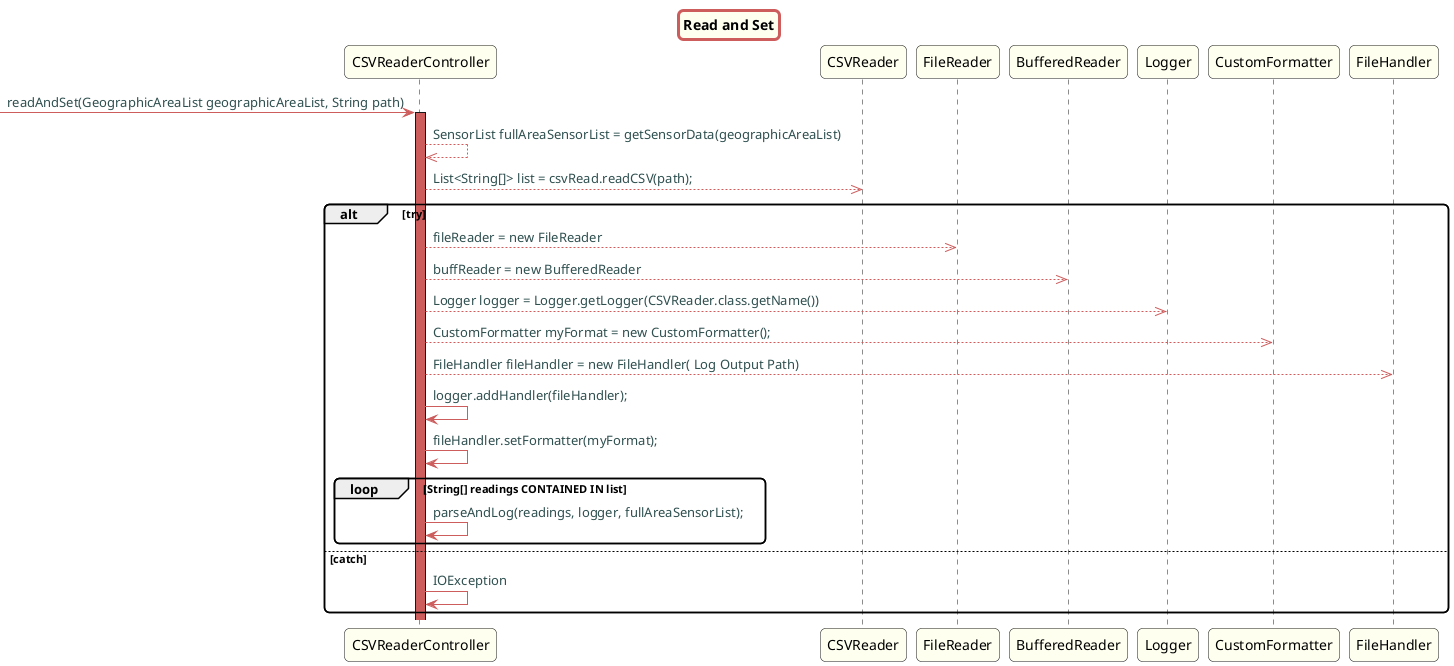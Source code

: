 @startuml

title Read and Set

skinparam titleBorderRoundCorner 10
skinparam titleBorderThickness 3
skinparam titleBorderColor indianred
skinparam titleBackgroundColor ivory
skinparam FontName quicksand

skinparam actor {
  BorderColor indianred
  }

skinparam sequence {
  LifeLineBackgroundColor indianred
  ParticipantBackgroundColor ivory
}

skinparam roundcorner 10

skinparam component {
  arrowThickness 1
  ArrowFontName Verdana
  ArrowColor indianred
  ArrowFontColor darkslategrey
}




-> CSVReaderController: readAndSet(GeographicAreaList geographicAreaList, String path)
activate CSVReaderController

CSVReaderController -->> CSVReaderController: SensorList fullAreaSensorList = getSensorData(geographicAreaList)
CSVReaderController -->> CSVReader: List<String[]> list = csvRead.readCSV(path);
alt try

CSVReaderController -->> FileReader: fileReader = new FileReader
CSVReaderController -->> BufferedReader: buffReader = new BufferedReader
CSVReaderController -->> Logger: Logger logger = Logger.getLogger(CSVReader.class.getName())
CSVReaderController -->> CustomFormatter: CustomFormatter myFormat = new CustomFormatter();
CSVReaderController -->> FileHandler: FileHandler fileHandler = new FileHandler( Log Output Path)
CSVReaderController -> CSVReaderController: logger.addHandler(fileHandler);
CSVReaderController -> CSVReaderController: fileHandler.setFormatter(myFormat);
loop  String[] readings CONTAINED IN list
CSVReaderController -> CSVReaderController: parseAndLog(readings, logger, fullAreaSensorList);
end
else catch
CSVReaderController -> CSVReaderController: IOException

end

@enduml